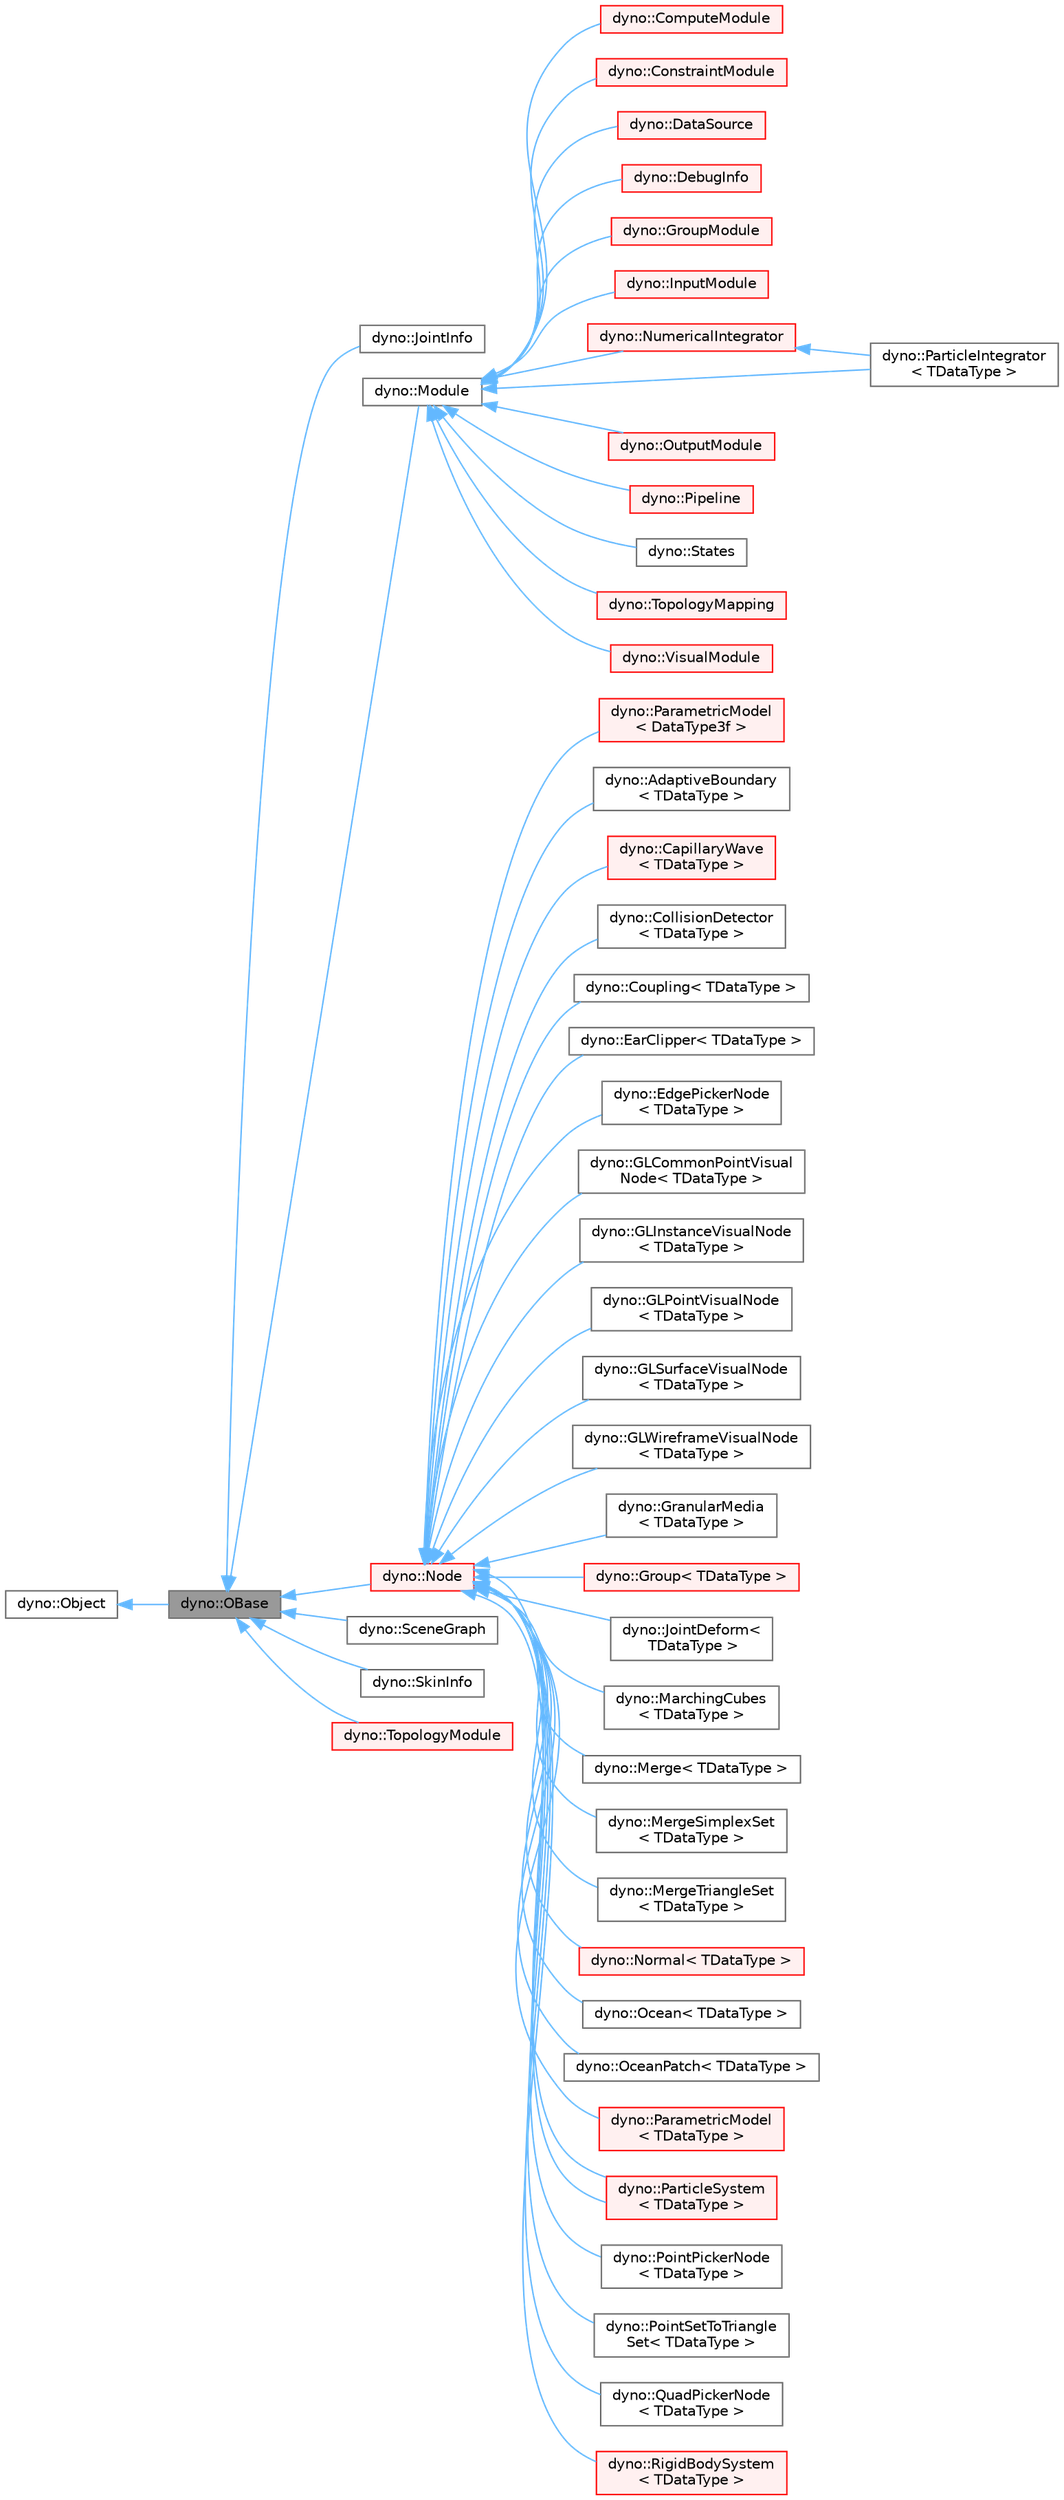 digraph "dyno::OBase"
{
 // LATEX_PDF_SIZE
  bgcolor="transparent";
  edge [fontname=Helvetica,fontsize=10,labelfontname=Helvetica,labelfontsize=10];
  node [fontname=Helvetica,fontsize=10,shape=box,height=0.2,width=0.4];
  rankdir="LR";
  Node1 [id="Node000001",label="dyno::OBase",height=0.2,width=0.4,color="gray40", fillcolor="grey60", style="filled", fontcolor="black",tooltip=" "];
  Node2 -> Node1 [id="edge1_Node000001_Node000002",dir="back",color="steelblue1",style="solid",tooltip=" "];
  Node2 [id="Node000002",label="dyno::Object",height=0.2,width=0.4,color="gray40", fillcolor="white", style="filled",URL="$classdyno_1_1_object.html",tooltip=" "];
  Node1 -> Node3 [id="edge2_Node000001_Node000003",dir="back",color="steelblue1",style="solid",tooltip=" "];
  Node3 [id="Node000003",label="dyno::JointInfo",height=0.2,width=0.4,color="gray40", fillcolor="white", style="filled",URL="$classdyno_1_1_joint_info.html",tooltip=" "];
  Node1 -> Node4 [id="edge3_Node000001_Node000004",dir="back",color="steelblue1",style="solid",tooltip=" "];
  Node4 [id="Node000004",label="dyno::Module",height=0.2,width=0.4,color="gray40", fillcolor="white", style="filled",URL="$classdyno_1_1_module.html",tooltip=" "];
  Node4 -> Node5 [id="edge4_Node000004_Node000005",dir="back",color="steelblue1",style="solid",tooltip=" "];
  Node5 [id="Node000005",label="dyno::ComputeModule",height=0.2,width=0.4,color="red", fillcolor="#FFF0F0", style="filled",URL="$classdyno_1_1_compute_module.html",tooltip=" "];
  Node4 -> Node38 [id="edge5_Node000004_Node000038",dir="back",color="steelblue1",style="solid",tooltip=" "];
  Node38 [id="Node000038",label="dyno::ConstraintModule",height=0.2,width=0.4,color="red", fillcolor="#FFF0F0", style="filled",URL="$classdyno_1_1_constraint_module.html",tooltip=" "];
  Node4 -> Node69 [id="edge6_Node000004_Node000069",dir="back",color="steelblue1",style="solid",tooltip=" "];
  Node69 [id="Node000069",label="dyno::DataSource",height=0.2,width=0.4,color="red", fillcolor="#FFF0F0", style="filled",URL="$classdyno_1_1_data_source.html",tooltip=" "];
  Node4 -> Node72 [id="edge7_Node000004_Node000072",dir="back",color="steelblue1",style="solid",tooltip=" "];
  Node72 [id="Node000072",label="dyno::DebugInfo",height=0.2,width=0.4,color="red", fillcolor="#FFF0F0", style="filled",URL="$classdyno_1_1_debug_info.html",tooltip=" "];
  Node4 -> Node77 [id="edge8_Node000004_Node000077",dir="back",color="steelblue1",style="solid",tooltip=" "];
  Node77 [id="Node000077",label="dyno::GroupModule",height=0.2,width=0.4,color="red", fillcolor="#FFF0F0", style="filled",URL="$classdyno_1_1_group_module.html",tooltip=" "];
  Node4 -> Node84 [id="edge9_Node000004_Node000084",dir="back",color="steelblue1",style="solid",tooltip=" "];
  Node84 [id="Node000084",label="dyno::InputModule",height=0.2,width=0.4,color="red", fillcolor="#FFF0F0", style="filled",URL="$classdyno_1_1_input_module.html",tooltip=" "];
  Node4 -> Node94 [id="edge10_Node000004_Node000094",dir="back",color="steelblue1",style="solid",tooltip=" "];
  Node94 [id="Node000094",label="dyno::NumericalIntegrator",height=0.2,width=0.4,color="red", fillcolor="#FFF0F0", style="filled",URL="$classdyno_1_1_numerical_integrator.html",tooltip=" "];
  Node94 -> Node96 [id="edge11_Node000094_Node000096",dir="back",color="steelblue1",style="solid",tooltip=" "];
  Node96 [id="Node000096",label="dyno::ParticleIntegrator\l\< TDataType \>",height=0.2,width=0.4,color="gray40", fillcolor="white", style="filled",URL="$classdyno_1_1_particle_integrator.html",tooltip=" "];
  Node4 -> Node97 [id="edge12_Node000004_Node000097",dir="back",color="steelblue1",style="solid",tooltip=" "];
  Node97 [id="Node000097",label="dyno::OutputModule",height=0.2,width=0.4,color="red", fillcolor="#FFF0F0", style="filled",URL="$classdyno_1_1_output_module.html",tooltip=" "];
  Node4 -> Node96 [id="edge13_Node000004_Node000096",dir="back",color="steelblue1",style="solid",tooltip=" "];
  Node4 -> Node103 [id="edge14_Node000004_Node000103",dir="back",color="steelblue1",style="solid",tooltip=" "];
  Node103 [id="Node000103",label="dyno::Pipeline",height=0.2,width=0.4,color="red", fillcolor="#FFF0F0", style="filled",URL="$classdyno_1_1_pipeline.html",tooltip=" "];
  Node4 -> Node106 [id="edge15_Node000004_Node000106",dir="back",color="steelblue1",style="solid",tooltip=" "];
  Node106 [id="Node000106",label="dyno::States",height=0.2,width=0.4,color="gray40", fillcolor="white", style="filled",URL="$classdyno_1_1_states.html",tooltip=" "];
  Node4 -> Node107 [id="edge16_Node000004_Node000107",dir="back",color="steelblue1",style="solid",tooltip=" "];
  Node107 [id="Node000107",label="dyno::TopologyMapping",height=0.2,width=0.4,color="red", fillcolor="#FFF0F0", style="filled",URL="$classdyno_1_1_topology_mapping.html",tooltip=" "];
  Node4 -> Node124 [id="edge17_Node000004_Node000124",dir="back",color="steelblue1",style="solid",tooltip=" "];
  Node124 [id="Node000124",label="dyno::VisualModule",height=0.2,width=0.4,color="red", fillcolor="#FFF0F0", style="filled",URL="$classdyno_1_1_visual_module.html",tooltip=" "];
  Node1 -> Node145 [id="edge18_Node000001_Node000145",dir="back",color="steelblue1",style="solid",tooltip=" "];
  Node145 [id="Node000145",label="dyno::Node",height=0.2,width=0.4,color="red", fillcolor="#FFF0F0", style="filled",URL="$classdyno_1_1_node.html",tooltip=" "];
  Node145 -> Node146 [id="edge19_Node000145_Node000146",dir="back",color="steelblue1",style="solid",tooltip=" "];
  Node146 [id="Node000146",label="dyno::ParametricModel\l\< DataType3f \>",height=0.2,width=0.4,color="red", fillcolor="#FFF0F0", style="filled",URL="$classdyno_1_1_parametric_model.html",tooltip=" "];
  Node145 -> Node152 [id="edge20_Node000145_Node000152",dir="back",color="steelblue1",style="solid",tooltip=" "];
  Node152 [id="Node000152",label="dyno::AdaptiveBoundary\l\< TDataType \>",height=0.2,width=0.4,color="gray40", fillcolor="white", style="filled",URL="$classdyno_1_1_adaptive_boundary.html",tooltip=" "];
  Node145 -> Node153 [id="edge21_Node000145_Node000153",dir="back",color="steelblue1",style="solid",tooltip=" "];
  Node153 [id="Node000153",label="dyno::CapillaryWave\l\< TDataType \>",height=0.2,width=0.4,color="red", fillcolor="#FFF0F0", style="filled",URL="$classdyno_1_1_capillary_wave.html",tooltip=" "];
  Node145 -> Node155 [id="edge22_Node000145_Node000155",dir="back",color="steelblue1",style="solid",tooltip=" "];
  Node155 [id="Node000155",label="dyno::CollisionDetector\l\< TDataType \>",height=0.2,width=0.4,color="gray40", fillcolor="white", style="filled",URL="$classdyno_1_1_collision_detector.html",tooltip=" "];
  Node145 -> Node156 [id="edge23_Node000145_Node000156",dir="back",color="steelblue1",style="solid",tooltip=" "];
  Node156 [id="Node000156",label="dyno::Coupling\< TDataType \>",height=0.2,width=0.4,color="gray40", fillcolor="white", style="filled",URL="$classdyno_1_1_coupling.html",tooltip=" "];
  Node145 -> Node157 [id="edge24_Node000145_Node000157",dir="back",color="steelblue1",style="solid",tooltip=" "];
  Node157 [id="Node000157",label="dyno::EarClipper\< TDataType \>",height=0.2,width=0.4,color="gray40", fillcolor="white", style="filled",URL="$classdyno_1_1_ear_clipper.html",tooltip=" "];
  Node145 -> Node158 [id="edge25_Node000145_Node000158",dir="back",color="steelblue1",style="solid",tooltip=" "];
  Node158 [id="Node000158",label="dyno::EdgePickerNode\l\< TDataType \>",height=0.2,width=0.4,color="gray40", fillcolor="white", style="filled",URL="$classdyno_1_1_edge_picker_node.html",tooltip=" "];
  Node145 -> Node159 [id="edge26_Node000145_Node000159",dir="back",color="steelblue1",style="solid",tooltip=" "];
  Node159 [id="Node000159",label="dyno::GLCommonPointVisual\lNode\< TDataType \>",height=0.2,width=0.4,color="gray40", fillcolor="white", style="filled",URL="$classdyno_1_1_g_l_common_point_visual_node.html",tooltip=" "];
  Node145 -> Node160 [id="edge27_Node000145_Node000160",dir="back",color="steelblue1",style="solid",tooltip=" "];
  Node160 [id="Node000160",label="dyno::GLInstanceVisualNode\l\< TDataType \>",height=0.2,width=0.4,color="gray40", fillcolor="white", style="filled",URL="$classdyno_1_1_g_l_instance_visual_node.html",tooltip=" "];
  Node145 -> Node161 [id="edge28_Node000145_Node000161",dir="back",color="steelblue1",style="solid",tooltip=" "];
  Node161 [id="Node000161",label="dyno::GLPointVisualNode\l\< TDataType \>",height=0.2,width=0.4,color="gray40", fillcolor="white", style="filled",URL="$classdyno_1_1_g_l_point_visual_node.html",tooltip=" "];
  Node145 -> Node162 [id="edge29_Node000145_Node000162",dir="back",color="steelblue1",style="solid",tooltip=" "];
  Node162 [id="Node000162",label="dyno::GLSurfaceVisualNode\l\< TDataType \>",height=0.2,width=0.4,color="gray40", fillcolor="white", style="filled",URL="$classdyno_1_1_g_l_surface_visual_node.html",tooltip=" "];
  Node145 -> Node163 [id="edge30_Node000145_Node000163",dir="back",color="steelblue1",style="solid",tooltip=" "];
  Node163 [id="Node000163",label="dyno::GLWireframeVisualNode\l\< TDataType \>",height=0.2,width=0.4,color="gray40", fillcolor="white", style="filled",URL="$classdyno_1_1_g_l_wireframe_visual_node.html",tooltip=" "];
  Node145 -> Node164 [id="edge31_Node000145_Node000164",dir="back",color="steelblue1",style="solid",tooltip=" "];
  Node164 [id="Node000164",label="dyno::GranularMedia\l\< TDataType \>",height=0.2,width=0.4,color="gray40", fillcolor="white", style="filled",URL="$classdyno_1_1_granular_media.html",tooltip="This class implements the shallow sand equation to simulate dry granular flows. For more details,..."];
  Node145 -> Node165 [id="edge32_Node000145_Node000165",dir="back",color="steelblue1",style="solid",tooltip=" "];
  Node165 [id="Node000165",label="dyno::Group\< TDataType \>",height=0.2,width=0.4,color="red", fillcolor="#FFF0F0", style="filled",URL="$classdyno_1_1_group.html",tooltip=" "];
  Node145 -> Node167 [id="edge33_Node000145_Node000167",dir="back",color="steelblue1",style="solid",tooltip=" "];
  Node167 [id="Node000167",label="dyno::JointDeform\<\l TDataType \>",height=0.2,width=0.4,color="gray40", fillcolor="white", style="filled",URL="$classdyno_1_1_joint_deform.html",tooltip="A class to facilitate showing the shape information."];
  Node145 -> Node168 [id="edge34_Node000145_Node000168",dir="back",color="steelblue1",style="solid",tooltip=" "];
  Node168 [id="Node000168",label="dyno::MarchingCubes\l\< TDataType \>",height=0.2,width=0.4,color="gray40", fillcolor="white", style="filled",URL="$classdyno_1_1_marching_cubes.html",tooltip=" "];
  Node145 -> Node169 [id="edge35_Node000145_Node000169",dir="back",color="steelblue1",style="solid",tooltip=" "];
  Node169 [id="Node000169",label="dyno::Merge\< TDataType \>",height=0.2,width=0.4,color="gray40", fillcolor="white", style="filled",URL="$classdyno_1_1_merge.html",tooltip=" "];
  Node145 -> Node170 [id="edge36_Node000145_Node000170",dir="back",color="steelblue1",style="solid",tooltip=" "];
  Node170 [id="Node000170",label="dyno::MergeSimplexSet\l\< TDataType \>",height=0.2,width=0.4,color="gray40", fillcolor="white", style="filled",URL="$classdyno_1_1_merge_simplex_set.html",tooltip=" "];
  Node145 -> Node171 [id="edge37_Node000145_Node000171",dir="back",color="steelblue1",style="solid",tooltip=" "];
  Node171 [id="Node000171",label="dyno::MergeTriangleSet\l\< TDataType \>",height=0.2,width=0.4,color="gray40", fillcolor="white", style="filled",URL="$classdyno_1_1_merge_triangle_set.html",tooltip=" "];
  Node145 -> Node172 [id="edge38_Node000145_Node000172",dir="back",color="steelblue1",style="solid",tooltip=" "];
  Node172 [id="Node000172",label="dyno::Normal\< TDataType \>",height=0.2,width=0.4,color="red", fillcolor="#FFF0F0", style="filled",URL="$classdyno_1_1_normal.html",tooltip=" "];
  Node145 -> Node174 [id="edge39_Node000145_Node000174",dir="back",color="steelblue1",style="solid",tooltip=" "];
  Node174 [id="Node000174",label="dyno::Ocean\< TDataType \>",height=0.2,width=0.4,color="gray40", fillcolor="white", style="filled",URL="$classdyno_1_1_ocean.html",tooltip=" "];
  Node145 -> Node175 [id="edge40_Node000145_Node000175",dir="back",color="steelblue1",style="solid",tooltip=" "];
  Node175 [id="Node000175",label="dyno::OceanPatch\< TDataType \>",height=0.2,width=0.4,color="gray40", fillcolor="white", style="filled",URL="$classdyno_1_1_ocean_patch.html",tooltip=" "];
  Node145 -> Node176 [id="edge41_Node000145_Node000176",dir="back",color="steelblue1",style="solid",tooltip=" "];
  Node176 [id="Node000176",label="dyno::ParametricModel\l\< TDataType \>",height=0.2,width=0.4,color="red", fillcolor="#FFF0F0", style="filled",URL="$classdyno_1_1_parametric_model.html",tooltip=" "];
  Node145 -> Node203 [id="edge42_Node000145_Node000203",dir="back",color="steelblue1",style="solid",tooltip=" "];
  Node203 [id="Node000203",label="dyno::ParticleSystem\l\< TDataType \>",height=0.2,width=0.4,color="red", fillcolor="#FFF0F0", style="filled",URL="$classdyno_1_1_particle_system.html",tooltip="This class represents the base class for more advanced particle-based nodes."];
  Node145 -> Node203 [id="edge43_Node000145_Node000203",dir="back",color="steelblue1",style="solid",tooltip=" "];
  Node145 -> Node213 [id="edge44_Node000145_Node000213",dir="back",color="steelblue1",style="solid",tooltip=" "];
  Node213 [id="Node000213",label="dyno::PointPickerNode\l\< TDataType \>",height=0.2,width=0.4,color="gray40", fillcolor="white", style="filled",URL="$classdyno_1_1_point_picker_node.html",tooltip=" "];
  Node145 -> Node214 [id="edge45_Node000145_Node000214",dir="back",color="steelblue1",style="solid",tooltip=" "];
  Node214 [id="Node000214",label="dyno::PointSetToTriangle\lSet\< TDataType \>",height=0.2,width=0.4,color="gray40", fillcolor="white", style="filled",URL="$classdyno_1_1_point_set_to_triangle_set.html",tooltip=" "];
  Node145 -> Node215 [id="edge46_Node000145_Node000215",dir="back",color="steelblue1",style="solid",tooltip=" "];
  Node215 [id="Node000215",label="dyno::QuadPickerNode\l\< TDataType \>",height=0.2,width=0.4,color="gray40", fillcolor="white", style="filled",URL="$classdyno_1_1_quad_picker_node.html",tooltip=" "];
  Node145 -> Node216 [id="edge47_Node000145_Node000216",dir="back",color="steelblue1",style="solid",tooltip=" "];
  Node216 [id="Node000216",label="dyno::RigidBodySystem\l\< TDataType \>",height=0.2,width=0.4,color="red", fillcolor="#FFF0F0", style="filled",URL="$classdyno_1_1_rigid_body_system.html",tooltip="Implementation of a rigid body system containing a variety of rigid bodies with different shapes."];
  Node1 -> Node254 [id="edge48_Node000001_Node000254",dir="back",color="steelblue1",style="solid",tooltip=" "];
  Node254 [id="Node000254",label="dyno::SceneGraph",height=0.2,width=0.4,color="gray40", fillcolor="white", style="filled",URL="$classdyno_1_1_scene_graph.html",tooltip=" "];
  Node1 -> Node255 [id="edge49_Node000001_Node000255",dir="back",color="steelblue1",style="solid",tooltip=" "];
  Node255 [id="Node000255",label="dyno::SkinInfo",height=0.2,width=0.4,color="gray40", fillcolor="white", style="filled",URL="$classdyno_1_1_skin_info.html",tooltip=" "];
  Node1 -> Node256 [id="edge50_Node000001_Node000256",dir="back",color="steelblue1",style="solid",tooltip=" "];
  Node256 [id="Node000256",label="dyno::TopologyModule",height=0.2,width=0.4,color="red", fillcolor="#FFF0F0", style="filled",URL="$classdyno_1_1_topology_module.html",tooltip=" "];
}
